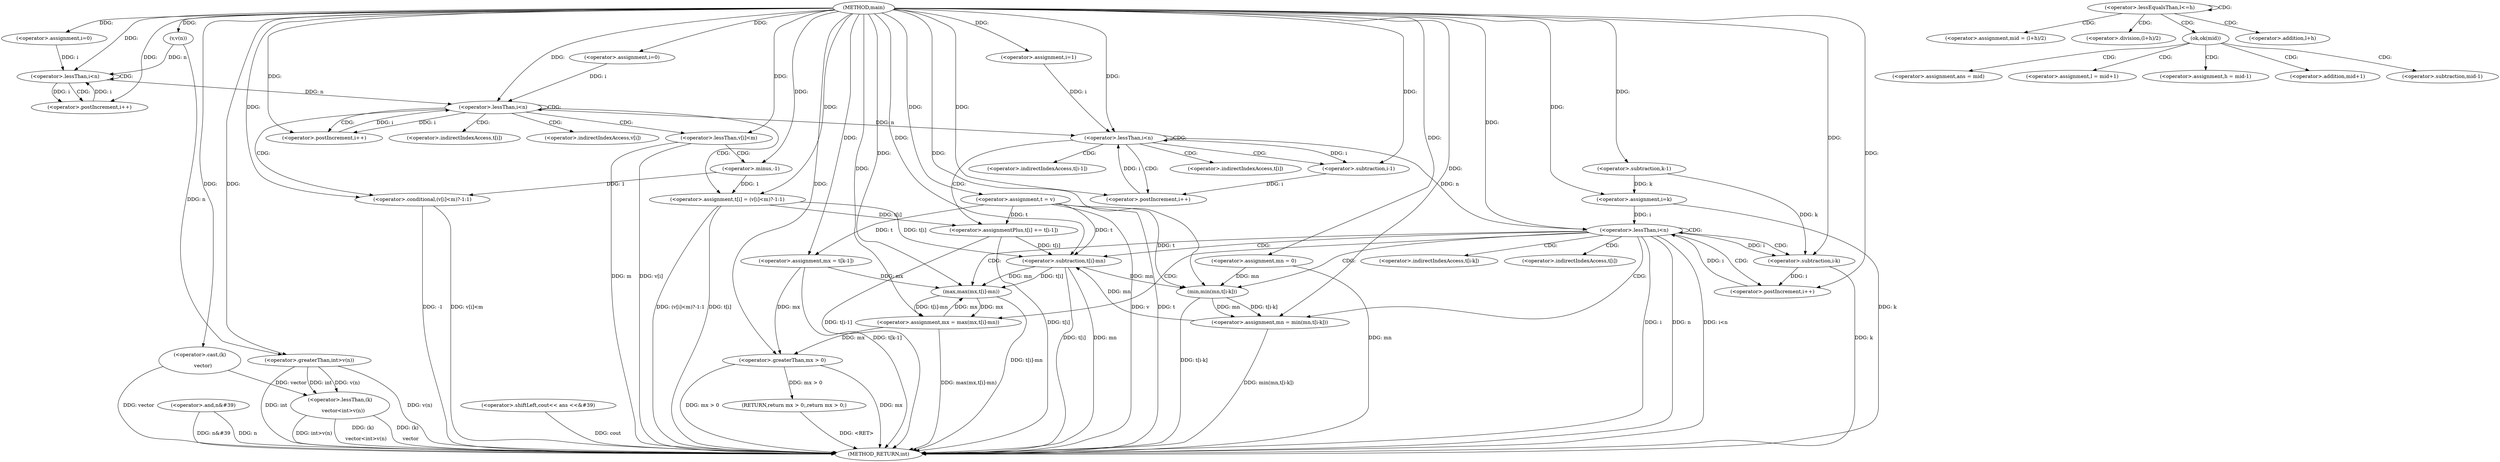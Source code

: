 digraph "main" {  
"1000161" [label = "(METHOD,main)" ]
"1000325" [label = "(METHOD_RETURN,int)" ]
"1000165" [label = "(<operator>.lessThan,(k)\n    vector<int>v(n))" ]
"1000322" [label = "(<operator>.and,n&#39)" ]
"1000175" [label = "(<operator>.assignment,i=0)" ]
"1000178" [label = "(<operator>.lessThan,i<n)" ]
"1000181" [label = "(<operator>.postIncrement,i++)" ]
"1000185" [label = "(<operator>.assignment,t = v)" ]
"1000232" [label = "(<operator>.assignment,mn = 0)" ]
"1000236" [label = "(<operator>.assignment,mx = t[k-1])" ]
"1000272" [label = "(RETURN,return mx > 0;,return mx > 0;)" ]
"1000316" [label = "(<operator>.shiftLeft,cout<< ans <<&#39)" ]
"1000166" [label = "(<operator>.cast,(k)\n    vector)" ]
"1000169" [label = "(<operator>.greaterThan,int>v(n))" ]
"1000190" [label = "(<operator>.assignment,i=0)" ]
"1000193" [label = "(<operator>.lessThan,i<n)" ]
"1000196" [label = "(<operator>.postIncrement,i++)" ]
"1000198" [label = "(<operator>.assignment,t[i] = (v[i]<m)?-1:1)" ]
"1000213" [label = "(<operator>.assignment,i=1)" ]
"1000216" [label = "(<operator>.lessThan,i<n)" ]
"1000219" [label = "(<operator>.postIncrement,i++)" ]
"1000245" [label = "(<operator>.assignment,i=k)" ]
"1000248" [label = "(<operator>.lessThan,i<n)" ]
"1000251" [label = "(<operator>.postIncrement,i++)" ]
"1000273" [label = "(<operator>.greaterThan,mx > 0)" ]
"1000171" [label = "(v,v(n))" ]
"1000222" [label = "(<operator>.assignmentPlus,t[i] += t[i-1])" ]
"1000254" [label = "(<operator>.assignment,mn = min(mn,t[i-k]))" ]
"1000263" [label = "(<operator>.assignment,mx = max(mx,t[i]-mn))" ]
"1000202" [label = "(<operator>.conditional,(v[i]<m)?-1:1)" ]
"1000240" [label = "(<operator>.subtraction,k-1)" ]
"1000203" [label = "(<operator>.lessThan,v[i]<m)" ]
"1000208" [label = "(<operator>.minus,-1)" ]
"1000256" [label = "(min,min(mn,t[i-k]))" ]
"1000265" [label = "(max,max(mx,t[i]-mn))" ]
"1000228" [label = "(<operator>.subtraction,i-1)" ]
"1000267" [label = "(<operator>.subtraction,t[i]-mn)" ]
"1000260" [label = "(<operator>.subtraction,i-k)" ]
"1000286" [label = "(<operator>.lessEqualsThan,l<=h)" ]
"1000291" [label = "(<operator>.assignment,mid = (l+h)/2)" ]
"1000199" [label = "(<operator>.indirectIndexAccess,t[i])" ]
"1000293" [label = "(<operator>.division,(l+h)/2)" ]
"1000299" [label = "(ok,ok(mid))" ]
"1000223" [label = "(<operator>.indirectIndexAccess,t[i])" ]
"1000226" [label = "(<operator>.indirectIndexAccess,t[i-1])" ]
"1000294" [label = "(<operator>.addition,l+h)" ]
"1000302" [label = "(<operator>.assignment,ans = mid)" ]
"1000305" [label = "(<operator>.assignment,l = mid+1)" ]
"1000311" [label = "(<operator>.assignment,h = mid-1)" ]
"1000204" [label = "(<operator>.indirectIndexAccess,v[i])" ]
"1000258" [label = "(<operator>.indirectIndexAccess,t[i-k])" ]
"1000307" [label = "(<operator>.addition,mid+1)" ]
"1000313" [label = "(<operator>.subtraction,mid-1)" ]
"1000268" [label = "(<operator>.indirectIndexAccess,t[i])" ]
  "1000272" -> "1000325"  [ label = "DDG: <RET>"] 
  "1000165" -> "1000325"  [ label = "DDG: (k)\n    vector"] 
  "1000169" -> "1000325"  [ label = "DDG: v(n)"] 
  "1000165" -> "1000325"  [ label = "DDG: int>v(n)"] 
  "1000165" -> "1000325"  [ label = "DDG: (k)\n    vector<int>v(n)"] 
  "1000185" -> "1000325"  [ label = "DDG: t"] 
  "1000185" -> "1000325"  [ label = "DDG: v"] 
  "1000232" -> "1000325"  [ label = "DDG: mn"] 
  "1000236" -> "1000325"  [ label = "DDG: t[k-1]"] 
  "1000245" -> "1000325"  [ label = "DDG: k"] 
  "1000248" -> "1000325"  [ label = "DDG: i"] 
  "1000248" -> "1000325"  [ label = "DDG: n"] 
  "1000248" -> "1000325"  [ label = "DDG: i<n"] 
  "1000273" -> "1000325"  [ label = "DDG: mx"] 
  "1000273" -> "1000325"  [ label = "DDG: mx > 0"] 
  "1000260" -> "1000325"  [ label = "DDG: k"] 
  "1000256" -> "1000325"  [ label = "DDG: t[i-k]"] 
  "1000254" -> "1000325"  [ label = "DDG: min(mn,t[i-k])"] 
  "1000267" -> "1000325"  [ label = "DDG: t[i]"] 
  "1000267" -> "1000325"  [ label = "DDG: mn"] 
  "1000265" -> "1000325"  [ label = "DDG: t[i]-mn"] 
  "1000263" -> "1000325"  [ label = "DDG: max(mx,t[i]-mn)"] 
  "1000222" -> "1000325"  [ label = "DDG: t[i]"] 
  "1000222" -> "1000325"  [ label = "DDG: t[i-1]"] 
  "1000198" -> "1000325"  [ label = "DDG: t[i]"] 
  "1000203" -> "1000325"  [ label = "DDG: v[i]"] 
  "1000202" -> "1000325"  [ label = "DDG: v[i]<m"] 
  "1000202" -> "1000325"  [ label = "DDG: -1"] 
  "1000198" -> "1000325"  [ label = "DDG: (v[i]<m)?-1:1"] 
  "1000322" -> "1000325"  [ label = "DDG: n&#39"] 
  "1000322" -> "1000325"  [ label = "DDG: n"] 
  "1000166" -> "1000325"  [ label = "DDG: vector"] 
  "1000203" -> "1000325"  [ label = "DDG: m"] 
  "1000169" -> "1000325"  [ label = "DDG: int"] 
  "1000316" -> "1000325"  [ label = "DDG: cout"] 
  "1000166" -> "1000165"  [ label = "DDG: vector"] 
  "1000169" -> "1000165"  [ label = "DDG: int"] 
  "1000169" -> "1000165"  [ label = "DDG: v(n)"] 
  "1000161" -> "1000175"  [ label = "DDG: "] 
  "1000161" -> "1000185"  [ label = "DDG: "] 
  "1000161" -> "1000232"  [ label = "DDG: "] 
  "1000185" -> "1000236"  [ label = "DDG: t"] 
  "1000273" -> "1000272"  [ label = "DDG: mx > 0"] 
  "1000161" -> "1000166"  [ label = "DDG: "] 
  "1000161" -> "1000169"  [ label = "DDG: "] 
  "1000171" -> "1000169"  [ label = "DDG: n"] 
  "1000175" -> "1000178"  [ label = "DDG: i"] 
  "1000181" -> "1000178"  [ label = "DDG: i"] 
  "1000161" -> "1000178"  [ label = "DDG: "] 
  "1000171" -> "1000178"  [ label = "DDG: n"] 
  "1000178" -> "1000181"  [ label = "DDG: i"] 
  "1000161" -> "1000181"  [ label = "DDG: "] 
  "1000161" -> "1000190"  [ label = "DDG: "] 
  "1000161" -> "1000198"  [ label = "DDG: "] 
  "1000208" -> "1000198"  [ label = "DDG: 1"] 
  "1000161" -> "1000213"  [ label = "DDG: "] 
  "1000161" -> "1000236"  [ label = "DDG: "] 
  "1000240" -> "1000245"  [ label = "DDG: k"] 
  "1000161" -> "1000245"  [ label = "DDG: "] 
  "1000161" -> "1000171"  [ label = "DDG: "] 
  "1000190" -> "1000193"  [ label = "DDG: i"] 
  "1000196" -> "1000193"  [ label = "DDG: i"] 
  "1000161" -> "1000193"  [ label = "DDG: "] 
  "1000178" -> "1000193"  [ label = "DDG: n"] 
  "1000193" -> "1000196"  [ label = "DDG: i"] 
  "1000161" -> "1000196"  [ label = "DDG: "] 
  "1000213" -> "1000216"  [ label = "DDG: i"] 
  "1000219" -> "1000216"  [ label = "DDG: i"] 
  "1000161" -> "1000216"  [ label = "DDG: "] 
  "1000193" -> "1000216"  [ label = "DDG: n"] 
  "1000228" -> "1000219"  [ label = "DDG: i"] 
  "1000161" -> "1000219"  [ label = "DDG: "] 
  "1000185" -> "1000222"  [ label = "DDG: t"] 
  "1000245" -> "1000248"  [ label = "DDG: i"] 
  "1000251" -> "1000248"  [ label = "DDG: i"] 
  "1000161" -> "1000248"  [ label = "DDG: "] 
  "1000216" -> "1000248"  [ label = "DDG: n"] 
  "1000260" -> "1000251"  [ label = "DDG: i"] 
  "1000161" -> "1000251"  [ label = "DDG: "] 
  "1000256" -> "1000254"  [ label = "DDG: t[i-k]"] 
  "1000256" -> "1000254"  [ label = "DDG: mn"] 
  "1000265" -> "1000263"  [ label = "DDG: t[i]-mn"] 
  "1000265" -> "1000263"  [ label = "DDG: mx"] 
  "1000236" -> "1000273"  [ label = "DDG: mx"] 
  "1000263" -> "1000273"  [ label = "DDG: mx"] 
  "1000161" -> "1000273"  [ label = "DDG: "] 
  "1000208" -> "1000202"  [ label = "DDG: 1"] 
  "1000161" -> "1000202"  [ label = "DDG: "] 
  "1000198" -> "1000222"  [ label = "DDG: t[i]"] 
  "1000161" -> "1000240"  [ label = "DDG: "] 
  "1000161" -> "1000254"  [ label = "DDG: "] 
  "1000161" -> "1000263"  [ label = "DDG: "] 
  "1000161" -> "1000203"  [ label = "DDG: "] 
  "1000161" -> "1000208"  [ label = "DDG: "] 
  "1000232" -> "1000256"  [ label = "DDG: mn"] 
  "1000267" -> "1000256"  [ label = "DDG: mn"] 
  "1000161" -> "1000256"  [ label = "DDG: "] 
  "1000185" -> "1000256"  [ label = "DDG: t"] 
  "1000236" -> "1000265"  [ label = "DDG: mx"] 
  "1000263" -> "1000265"  [ label = "DDG: mx"] 
  "1000161" -> "1000265"  [ label = "DDG: "] 
  "1000267" -> "1000265"  [ label = "DDG: mn"] 
  "1000267" -> "1000265"  [ label = "DDG: t[i]"] 
  "1000216" -> "1000228"  [ label = "DDG: i"] 
  "1000161" -> "1000228"  [ label = "DDG: "] 
  "1000185" -> "1000267"  [ label = "DDG: t"] 
  "1000222" -> "1000267"  [ label = "DDG: t[i]"] 
  "1000198" -> "1000267"  [ label = "DDG: t[i]"] 
  "1000254" -> "1000267"  [ label = "DDG: mn"] 
  "1000161" -> "1000267"  [ label = "DDG: "] 
  "1000248" -> "1000260"  [ label = "DDG: i"] 
  "1000161" -> "1000260"  [ label = "DDG: "] 
  "1000240" -> "1000260"  [ label = "DDG: k"] 
  "1000178" -> "1000178"  [ label = "CDG: "] 
  "1000178" -> "1000181"  [ label = "CDG: "] 
  "1000286" -> "1000294"  [ label = "CDG: "] 
  "1000286" -> "1000286"  [ label = "CDG: "] 
  "1000286" -> "1000293"  [ label = "CDG: "] 
  "1000286" -> "1000291"  [ label = "CDG: "] 
  "1000286" -> "1000299"  [ label = "CDG: "] 
  "1000193" -> "1000199"  [ label = "CDG: "] 
  "1000193" -> "1000204"  [ label = "CDG: "] 
  "1000193" -> "1000196"  [ label = "CDG: "] 
  "1000193" -> "1000203"  [ label = "CDG: "] 
  "1000193" -> "1000202"  [ label = "CDG: "] 
  "1000193" -> "1000193"  [ label = "CDG: "] 
  "1000193" -> "1000198"  [ label = "CDG: "] 
  "1000216" -> "1000216"  [ label = "CDG: "] 
  "1000216" -> "1000219"  [ label = "CDG: "] 
  "1000216" -> "1000222"  [ label = "CDG: "] 
  "1000216" -> "1000223"  [ label = "CDG: "] 
  "1000216" -> "1000226"  [ label = "CDG: "] 
  "1000216" -> "1000228"  [ label = "CDG: "] 
  "1000248" -> "1000258"  [ label = "CDG: "] 
  "1000248" -> "1000265"  [ label = "CDG: "] 
  "1000248" -> "1000268"  [ label = "CDG: "] 
  "1000248" -> "1000260"  [ label = "CDG: "] 
  "1000248" -> "1000263"  [ label = "CDG: "] 
  "1000248" -> "1000251"  [ label = "CDG: "] 
  "1000248" -> "1000254"  [ label = "CDG: "] 
  "1000248" -> "1000267"  [ label = "CDG: "] 
  "1000248" -> "1000248"  [ label = "CDG: "] 
  "1000248" -> "1000256"  [ label = "CDG: "] 
  "1000299" -> "1000305"  [ label = "CDG: "] 
  "1000299" -> "1000307"  [ label = "CDG: "] 
  "1000299" -> "1000302"  [ label = "CDG: "] 
  "1000299" -> "1000313"  [ label = "CDG: "] 
  "1000299" -> "1000311"  [ label = "CDG: "] 
  "1000203" -> "1000208"  [ label = "CDG: "] 
}
